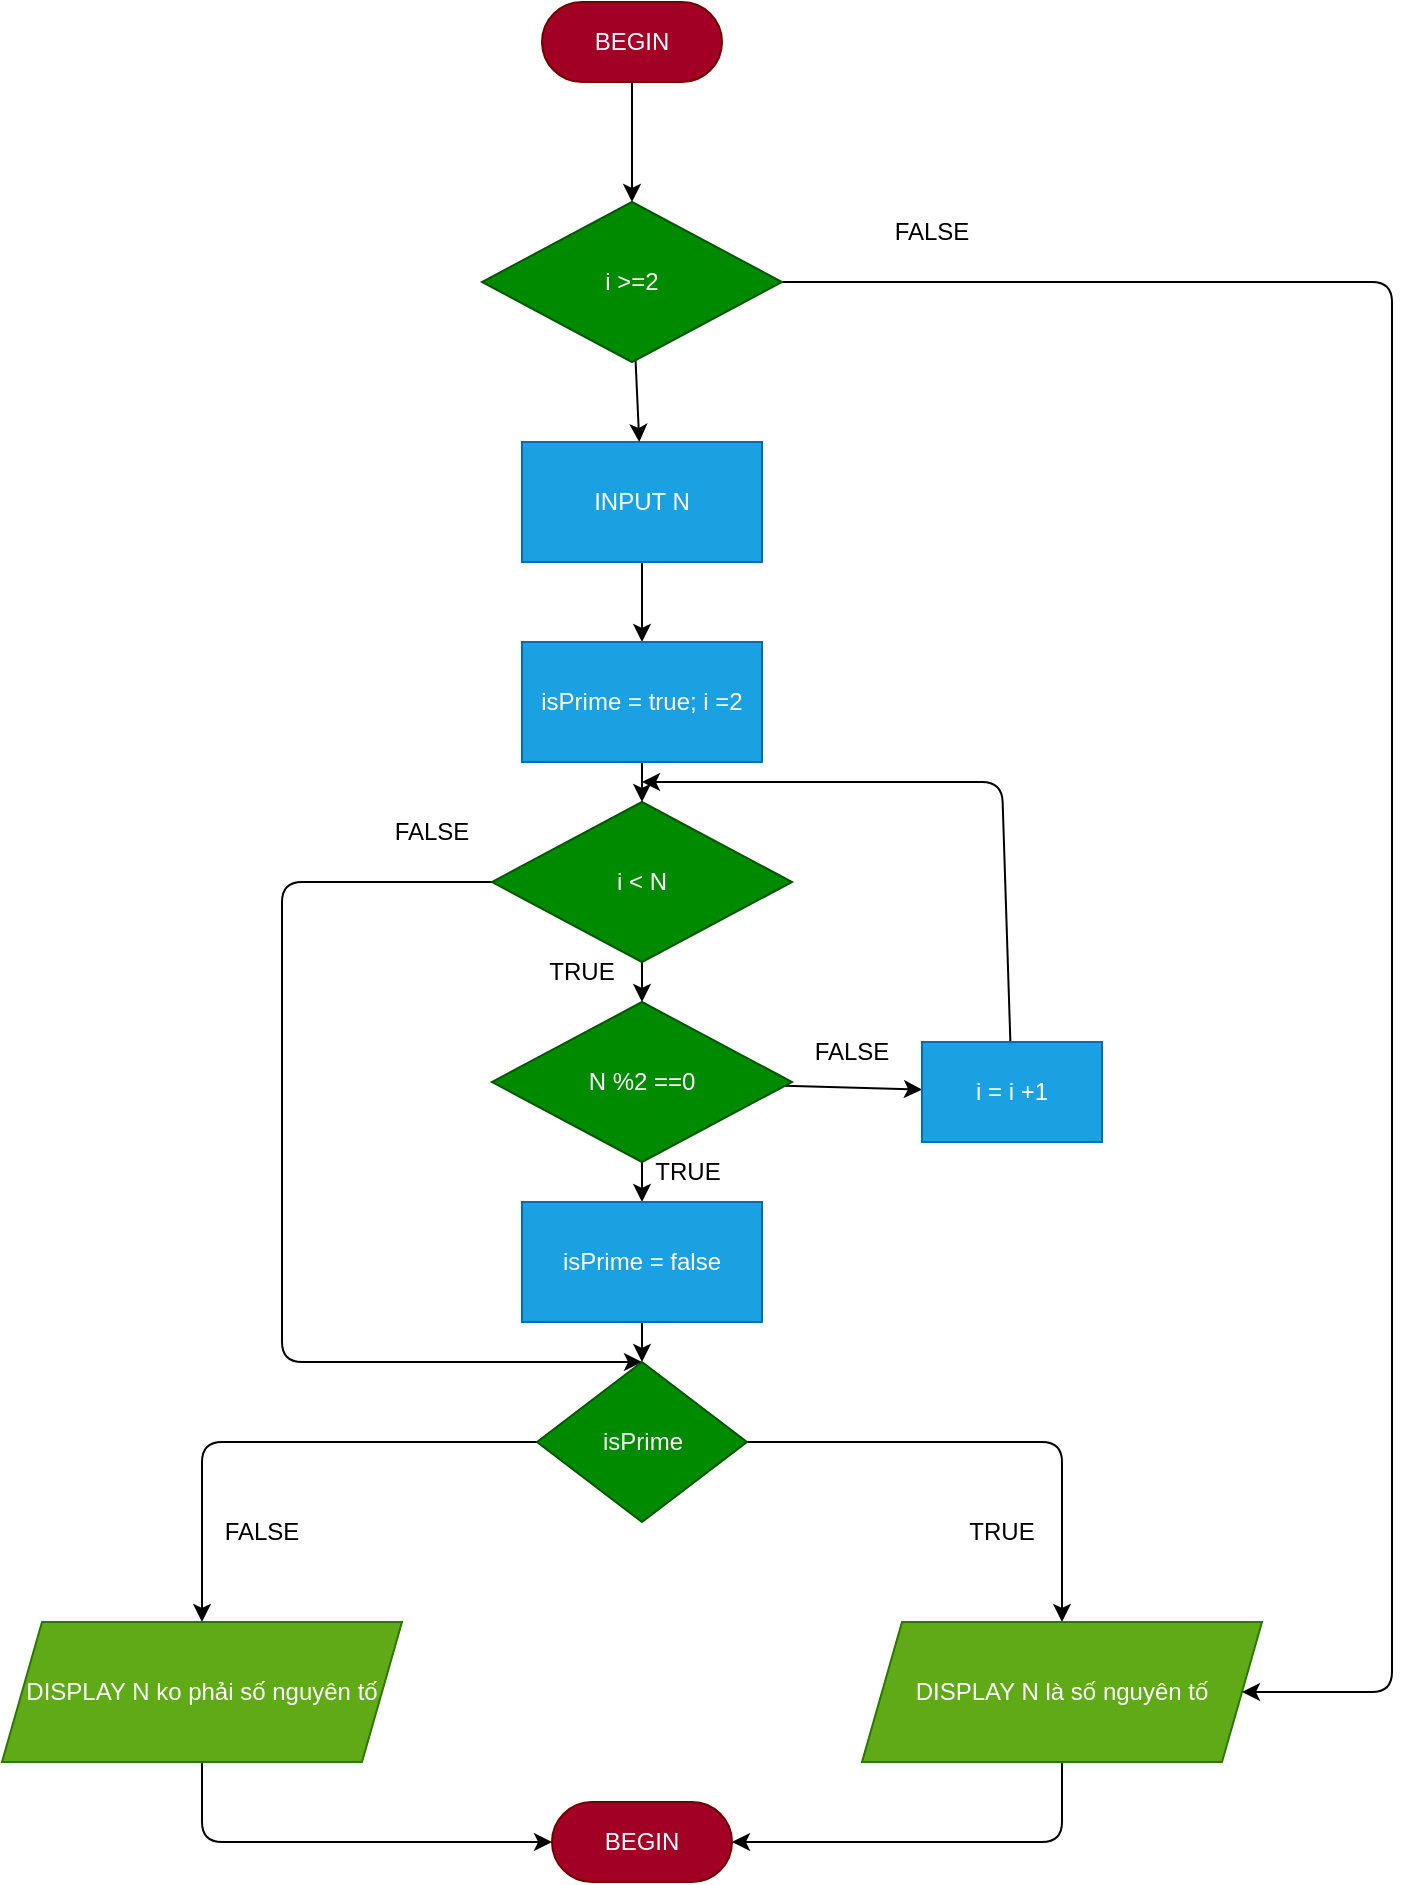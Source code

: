 <mxfile>
    <diagram id="oGywsWeMG3bhYwKR6LOz" name="Page-1">
        <mxGraphModel dx="797" dy="568" grid="1" gridSize="10" guides="1" tooltips="1" connect="1" arrows="1" fold="1" page="1" pageScale="1" pageWidth="850" pageHeight="1100" math="0" shadow="0">
            <root>
                <mxCell id="0"/>
                <mxCell id="1" parent="0"/>
                <mxCell id="6" style="edgeStyle=none;html=1;entryX=0.5;entryY=0;entryDx=0;entryDy=0;" edge="1" parent="1" source="2" target="39">
                    <mxGeometry relative="1" as="geometry"/>
                </mxCell>
                <mxCell id="2" value="BEGIN" style="rounded=1;whiteSpace=wrap;html=1;arcSize=50;fillColor=#a20025;fontColor=#ffffff;strokeColor=#6F0000;" vertex="1" parent="1">
                    <mxGeometry x="335" y="40" width="90" height="40" as="geometry"/>
                </mxCell>
                <mxCell id="27" style="edgeStyle=none;html=1;" edge="1" parent="1" source="3" target="5">
                    <mxGeometry relative="1" as="geometry"/>
                </mxCell>
                <mxCell id="3" value="INPUT N" style="rounded=0;whiteSpace=wrap;html=1;fillColor=#1ba1e2;fontColor=#ffffff;strokeColor=#006EAF;" vertex="1" parent="1">
                    <mxGeometry x="325" y="260" width="120" height="60" as="geometry"/>
                </mxCell>
                <mxCell id="29" style="edgeStyle=none;html=1;" edge="1" parent="1" source="4" target="12">
                    <mxGeometry relative="1" as="geometry"/>
                </mxCell>
                <mxCell id="30" style="edgeStyle=none;html=1;entryX=0.5;entryY=0;entryDx=0;entryDy=0;" edge="1" parent="1" source="4" target="15">
                    <mxGeometry relative="1" as="geometry">
                        <Array as="points">
                            <mxPoint x="205" y="480"/>
                            <mxPoint x="205" y="720"/>
                        </Array>
                    </mxGeometry>
                </mxCell>
                <mxCell id="4" value="i &amp;lt; N" style="rhombus;whiteSpace=wrap;html=1;fillColor=#008a00;fontColor=#ffffff;strokeColor=#005700;" vertex="1" parent="1">
                    <mxGeometry x="310" y="440" width="150" height="80" as="geometry"/>
                </mxCell>
                <mxCell id="28" style="edgeStyle=none;html=1;" edge="1" parent="1" source="5" target="4">
                    <mxGeometry relative="1" as="geometry"/>
                </mxCell>
                <mxCell id="5" value="isPrime = true; i =2" style="rounded=0;whiteSpace=wrap;html=1;fillColor=#1ba1e2;fontColor=#ffffff;strokeColor=#006EAF;" vertex="1" parent="1">
                    <mxGeometry x="325" y="360" width="120" height="60" as="geometry"/>
                </mxCell>
                <mxCell id="20" style="edgeStyle=none;html=1;entryX=1;entryY=0.5;entryDx=0;entryDy=0;" edge="1" parent="1" source="9" target="19">
                    <mxGeometry relative="1" as="geometry">
                        <Array as="points">
                            <mxPoint x="595" y="960"/>
                        </Array>
                    </mxGeometry>
                </mxCell>
                <mxCell id="9" value="DISPLAY N là số nguyên tố" style="shape=parallelogram;perimeter=parallelogramPerimeter;whiteSpace=wrap;html=1;fixedSize=1;fillColor=#60a917;fontColor=#ffffff;strokeColor=#2D7600;" vertex="1" parent="1">
                    <mxGeometry x="495" y="850" width="200" height="70" as="geometry"/>
                </mxCell>
                <mxCell id="21" style="edgeStyle=none;html=1;entryX=0;entryY=0.5;entryDx=0;entryDy=0;" edge="1" parent="1" source="10" target="19">
                    <mxGeometry relative="1" as="geometry">
                        <Array as="points">
                            <mxPoint x="165" y="960"/>
                        </Array>
                    </mxGeometry>
                </mxCell>
                <mxCell id="10" value="DISPLAY N ko phải số nguyên tố" style="shape=parallelogram;perimeter=parallelogramPerimeter;whiteSpace=wrap;html=1;fixedSize=1;fillColor=#60a917;fontColor=#ffffff;strokeColor=#2D7600;" vertex="1" parent="1">
                    <mxGeometry x="65" y="850" width="200" height="70" as="geometry"/>
                </mxCell>
                <mxCell id="23" style="edgeStyle=none;html=1;" edge="1" parent="1" source="12" target="22">
                    <mxGeometry relative="1" as="geometry"/>
                </mxCell>
                <mxCell id="24" style="edgeStyle=none;html=1;" edge="1" parent="1" source="12" target="14">
                    <mxGeometry relative="1" as="geometry"/>
                </mxCell>
                <mxCell id="12" value="N %2 ==0" style="rhombus;whiteSpace=wrap;html=1;fillColor=#008a00;fontColor=#ffffff;strokeColor=#005700;" vertex="1" parent="1">
                    <mxGeometry x="310" y="540" width="150" height="80" as="geometry"/>
                </mxCell>
                <mxCell id="25" style="edgeStyle=none;html=1;" edge="1" parent="1" source="14" target="15">
                    <mxGeometry relative="1" as="geometry"/>
                </mxCell>
                <mxCell id="14" value="isPrime = false" style="rounded=0;whiteSpace=wrap;html=1;fillColor=#1ba1e2;fontColor=#ffffff;strokeColor=#006EAF;" vertex="1" parent="1">
                    <mxGeometry x="325" y="640" width="120" height="60" as="geometry"/>
                </mxCell>
                <mxCell id="17" style="edgeStyle=none;html=1;entryX=0.5;entryY=0;entryDx=0;entryDy=0;" edge="1" parent="1" source="15" target="9">
                    <mxGeometry relative="1" as="geometry">
                        <Array as="points">
                            <mxPoint x="595" y="760"/>
                        </Array>
                    </mxGeometry>
                </mxCell>
                <mxCell id="18" style="edgeStyle=none;html=1;entryX=0.5;entryY=0;entryDx=0;entryDy=0;" edge="1" parent="1" source="15" target="10">
                    <mxGeometry relative="1" as="geometry">
                        <Array as="points">
                            <mxPoint x="165" y="760"/>
                        </Array>
                    </mxGeometry>
                </mxCell>
                <mxCell id="15" value="isPrime" style="rhombus;whiteSpace=wrap;html=1;fillColor=#008a00;fontColor=#ffffff;strokeColor=#005700;" vertex="1" parent="1">
                    <mxGeometry x="332.5" y="720" width="105" height="80" as="geometry"/>
                </mxCell>
                <mxCell id="19" value="BEGIN" style="rounded=1;whiteSpace=wrap;html=1;arcSize=50;fillColor=#a20025;fontColor=#ffffff;strokeColor=#6F0000;" vertex="1" parent="1">
                    <mxGeometry x="340" y="940" width="90" height="40" as="geometry"/>
                </mxCell>
                <mxCell id="31" style="edgeStyle=none;html=1;" edge="1" parent="1" source="22">
                    <mxGeometry relative="1" as="geometry">
                        <mxPoint x="385" y="430" as="targetPoint"/>
                        <Array as="points">
                            <mxPoint x="565" y="430"/>
                        </Array>
                    </mxGeometry>
                </mxCell>
                <mxCell id="22" value="i = i +1" style="rounded=0;whiteSpace=wrap;html=1;fillColor=#1ba1e2;fontColor=#ffffff;strokeColor=#006EAF;" vertex="1" parent="1">
                    <mxGeometry x="525" y="560" width="90" height="50" as="geometry"/>
                </mxCell>
                <mxCell id="32" value="TRUE" style="text;html=1;strokeColor=none;fillColor=none;align=center;verticalAlign=middle;whiteSpace=wrap;rounded=0;" vertex="1" parent="1">
                    <mxGeometry x="325" y="510" width="60" height="30" as="geometry"/>
                </mxCell>
                <mxCell id="33" value="FALSE" style="text;html=1;strokeColor=none;fillColor=none;align=center;verticalAlign=middle;whiteSpace=wrap;rounded=0;" vertex="1" parent="1">
                    <mxGeometry x="250" y="440" width="60" height="30" as="geometry"/>
                </mxCell>
                <mxCell id="35" value="TRUE" style="text;html=1;strokeColor=none;fillColor=none;align=center;verticalAlign=middle;whiteSpace=wrap;rounded=0;" vertex="1" parent="1">
                    <mxGeometry x="377.5" y="610" width="60" height="30" as="geometry"/>
                </mxCell>
                <mxCell id="36" value="FALSE" style="text;html=1;strokeColor=none;fillColor=none;align=center;verticalAlign=middle;whiteSpace=wrap;rounded=0;" vertex="1" parent="1">
                    <mxGeometry x="460" y="550" width="60" height="30" as="geometry"/>
                </mxCell>
                <mxCell id="37" value="FALSE" style="text;html=1;strokeColor=none;fillColor=none;align=center;verticalAlign=middle;whiteSpace=wrap;rounded=0;" vertex="1" parent="1">
                    <mxGeometry x="165" y="790" width="60" height="30" as="geometry"/>
                </mxCell>
                <mxCell id="38" value="TRUE" style="text;html=1;strokeColor=none;fillColor=none;align=center;verticalAlign=middle;whiteSpace=wrap;rounded=0;" vertex="1" parent="1">
                    <mxGeometry x="535" y="790" width="60" height="30" as="geometry"/>
                </mxCell>
                <mxCell id="40" style="edgeStyle=none;html=1;" edge="1" parent="1" source="39" target="3">
                    <mxGeometry relative="1" as="geometry"/>
                </mxCell>
                <mxCell id="41" style="edgeStyle=none;html=1;entryX=1;entryY=0.5;entryDx=0;entryDy=0;" edge="1" parent="1" source="39" target="9">
                    <mxGeometry relative="1" as="geometry">
                        <Array as="points">
                            <mxPoint x="760" y="180"/>
                            <mxPoint x="760" y="885"/>
                        </Array>
                    </mxGeometry>
                </mxCell>
                <mxCell id="39" value="i &amp;gt;=2" style="rhombus;whiteSpace=wrap;html=1;fillColor=#008a00;fontColor=#ffffff;strokeColor=#005700;" vertex="1" parent="1">
                    <mxGeometry x="305" y="140" width="150" height="80" as="geometry"/>
                </mxCell>
                <mxCell id="42" value="FALSE" style="text;html=1;strokeColor=none;fillColor=none;align=center;verticalAlign=middle;whiteSpace=wrap;rounded=0;" vertex="1" parent="1">
                    <mxGeometry x="500" y="140" width="60" height="30" as="geometry"/>
                </mxCell>
            </root>
        </mxGraphModel>
    </diagram>
</mxfile>